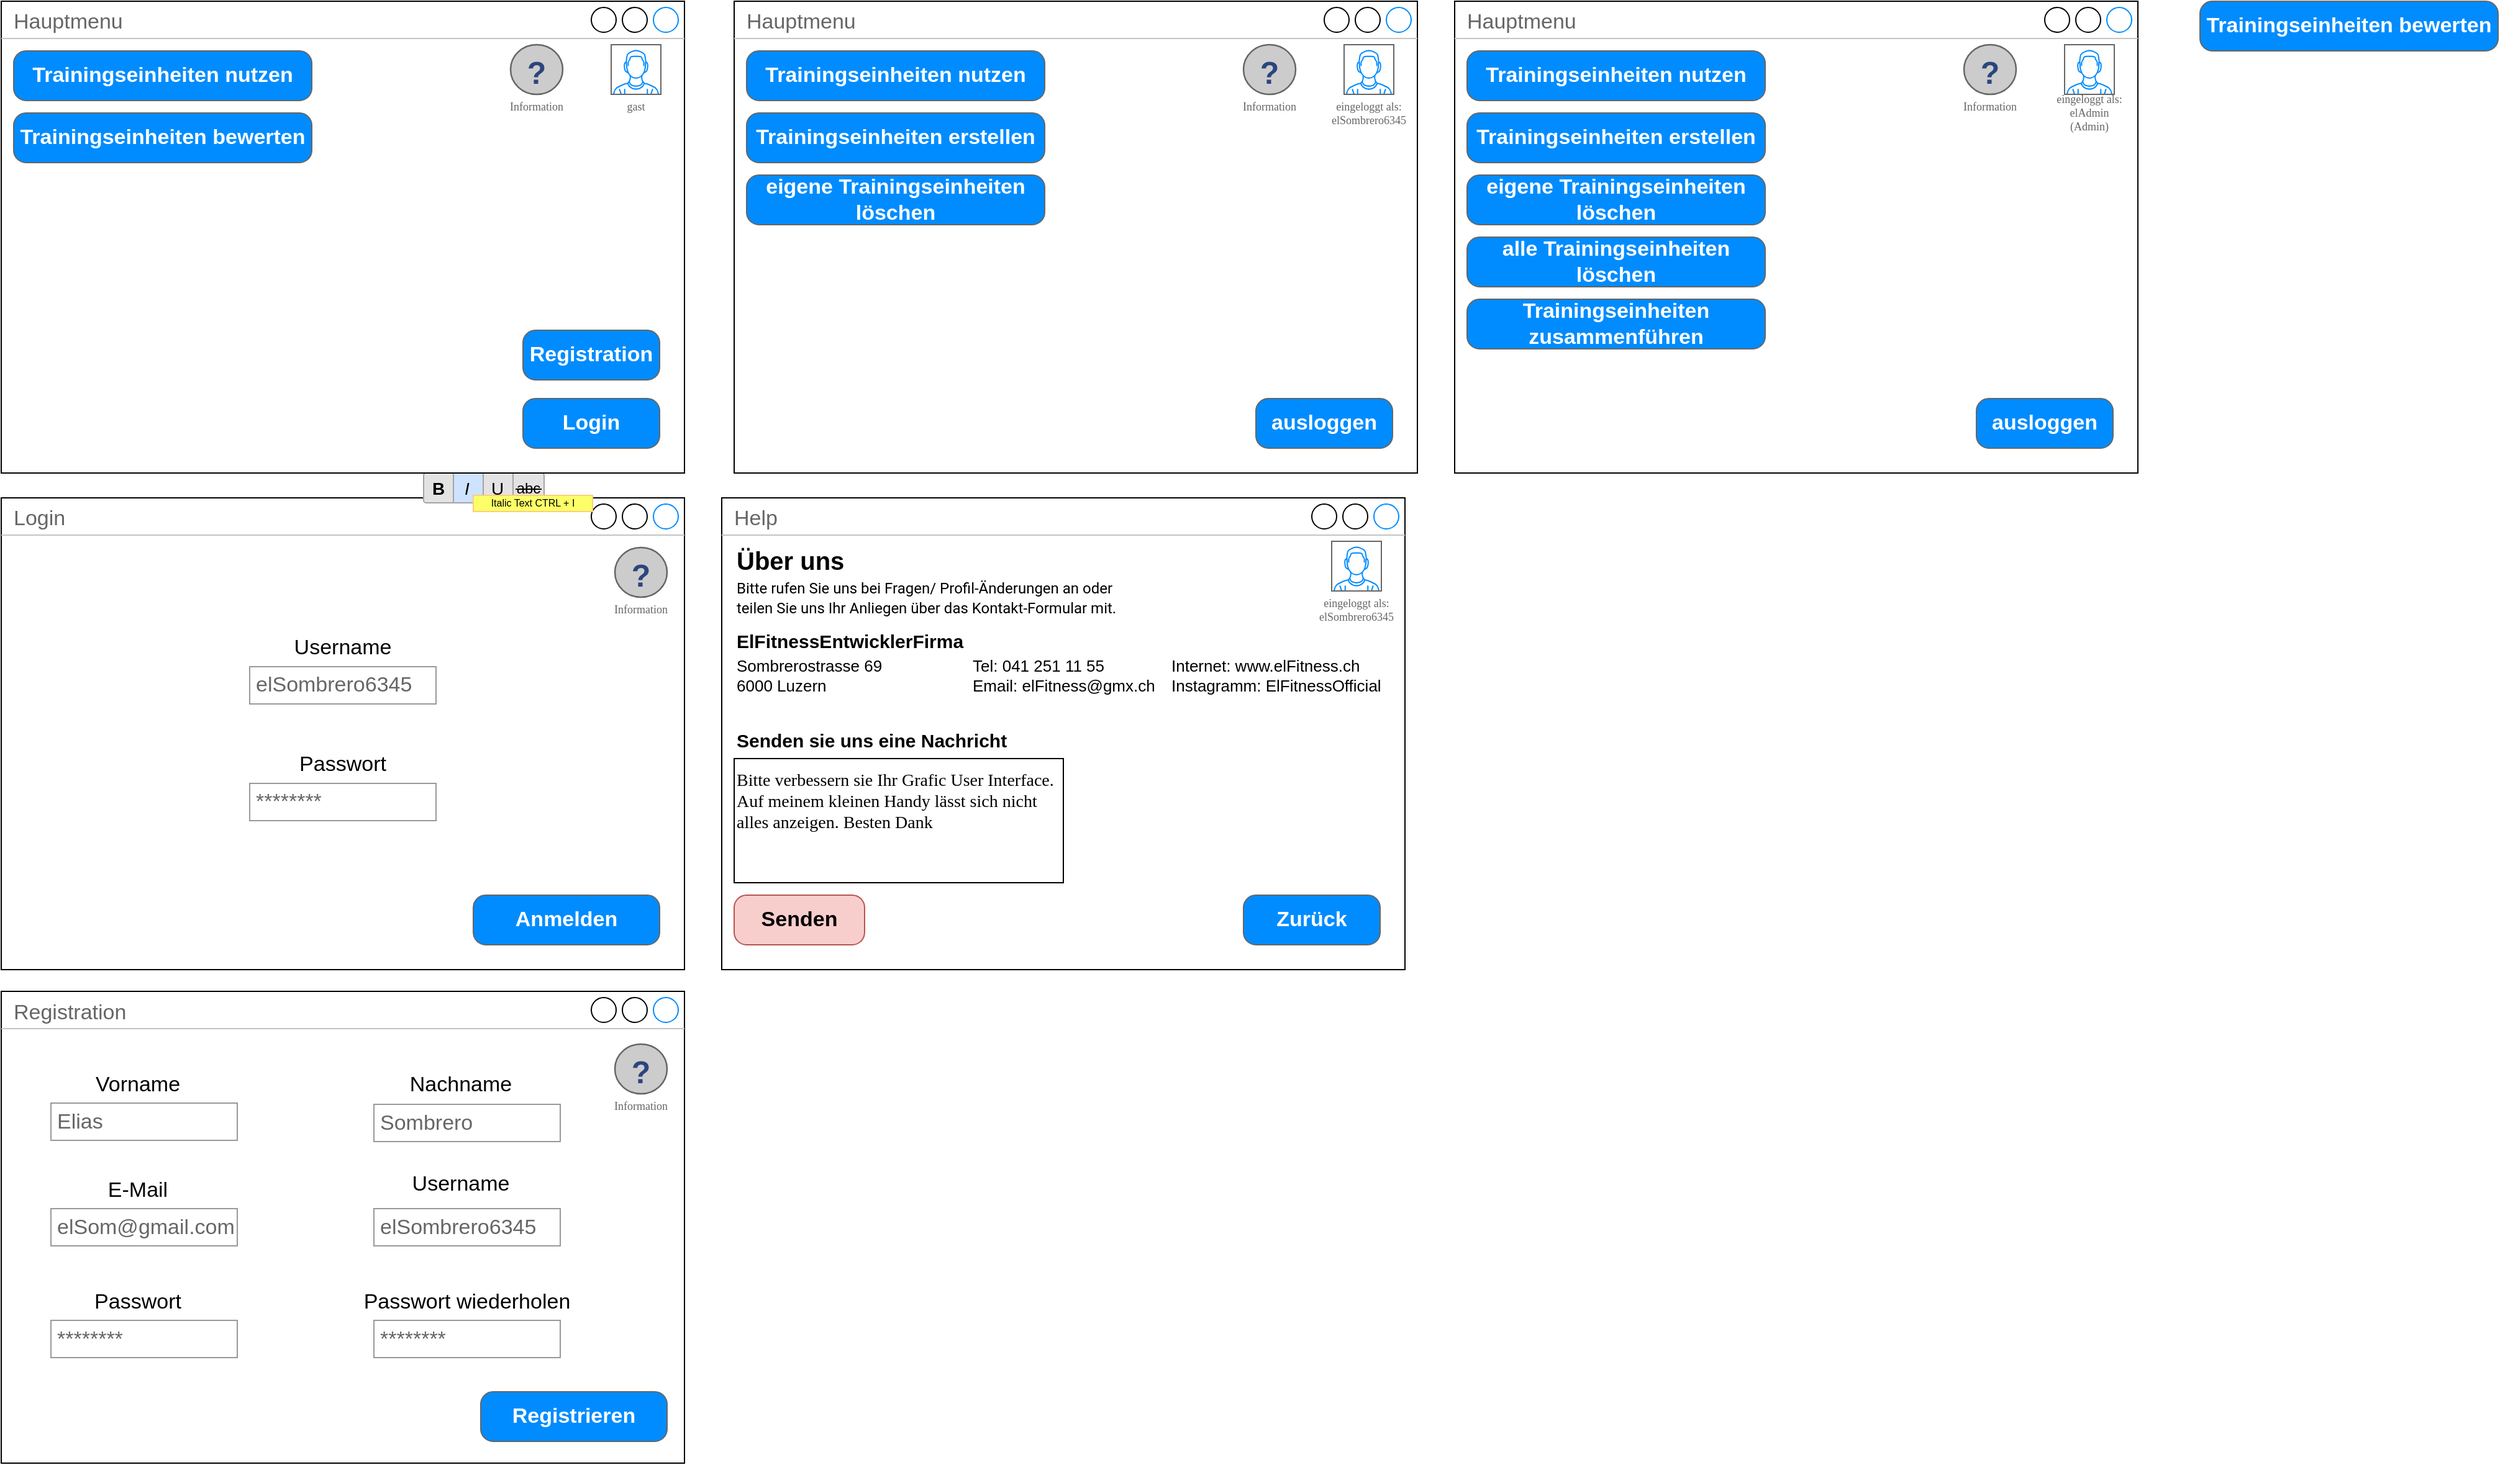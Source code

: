 <mxfile version="20.4.1" type="github">
  <diagram id="C5RBs43oDa-KdzZeNtuy" name="Page-1">
    <mxGraphModel dx="1422" dy="1963" grid="1" gridSize="10" guides="1" tooltips="1" connect="1" arrows="1" fold="1" page="1" pageScale="1" pageWidth="827" pageHeight="1169" math="0" shadow="0">
      <root>
        <mxCell id="WIyWlLk6GJQsqaUBKTNV-0" />
        <mxCell id="WIyWlLk6GJQsqaUBKTNV-1" parent="WIyWlLk6GJQsqaUBKTNV-0" />
        <mxCell id="7VaO58yIEFrL6GdO1eUj-7" value="Hauptmenu" style="strokeWidth=1;shadow=0;dashed=0;align=center;html=1;shape=mxgraph.mockup.containers.window;align=left;verticalAlign=top;spacingLeft=8;strokeColor2=#008cff;strokeColor3=#c4c4c4;fontColor=#666666;mainText=;fontSize=17;labelBackgroundColor=none;" parent="WIyWlLk6GJQsqaUBKTNV-1" vertex="1">
          <mxGeometry x="690" y="-1150" width="550" height="380" as="geometry" />
        </mxCell>
        <mxCell id="7VaO58yIEFrL6GdO1eUj-10" value="ausloggen" style="strokeWidth=1;shadow=0;dashed=0;align=center;html=1;shape=mxgraph.mockup.buttons.button;strokeColor=#666666;fontColor=#ffffff;mainText=;buttonStyle=round;fontSize=17;fontStyle=1;fillColor=#008cff;whiteSpace=wrap;" parent="WIyWlLk6GJQsqaUBKTNV-1" vertex="1">
          <mxGeometry x="1110" y="-830" width="110" height="40" as="geometry" />
        </mxCell>
        <mxCell id="7VaO58yIEFrL6GdO1eUj-12" value="Login" style="strokeWidth=1;shadow=0;dashed=0;align=center;html=1;shape=mxgraph.mockup.containers.window;align=left;verticalAlign=top;spacingLeft=8;strokeColor2=#008cff;strokeColor3=#c4c4c4;fontColor=#666666;mainText=;fontSize=17;labelBackgroundColor=none;" parent="WIyWlLk6GJQsqaUBKTNV-1" vertex="1">
          <mxGeometry x="100" y="-750" width="550" height="380" as="geometry" />
        </mxCell>
        <mxCell id="7VaO58yIEFrL6GdO1eUj-13" value="********" style="strokeWidth=1;shadow=0;dashed=0;align=center;html=1;shape=mxgraph.mockup.forms.pwField;strokeColor=#999999;mainText=;align=left;fontColor=#666666;fontSize=17;spacingLeft=3;" parent="WIyWlLk6GJQsqaUBKTNV-1" vertex="1">
          <mxGeometry x="300" y="-520" width="150" height="30" as="geometry" />
        </mxCell>
        <mxCell id="7VaO58yIEFrL6GdO1eUj-14" value="Anmelden" style="strokeWidth=1;shadow=0;dashed=0;align=center;html=1;shape=mxgraph.mockup.buttons.button;strokeColor=#666666;fontColor=#ffffff;mainText=;buttonStyle=round;fontSize=17;fontStyle=1;fillColor=#008cff;whiteSpace=wrap;" parent="WIyWlLk6GJQsqaUBKTNV-1" vertex="1">
          <mxGeometry x="480" y="-430" width="150" height="40" as="geometry" />
        </mxCell>
        <mxCell id="7VaO58yIEFrL6GdO1eUj-15" value="elSombrero6345" style="strokeWidth=1;shadow=0;dashed=0;align=center;html=1;shape=mxgraph.mockup.forms.pwField;strokeColor=#999999;mainText=;align=left;fontColor=#666666;fontSize=17;spacingLeft=3;" parent="WIyWlLk6GJQsqaUBKTNV-1" vertex="1">
          <mxGeometry x="300" y="-614" width="150" height="30" as="geometry" />
        </mxCell>
        <mxCell id="7VaO58yIEFrL6GdO1eUj-17" value="Username" style="text;html=1;strokeColor=none;fillColor=none;align=center;verticalAlign=middle;whiteSpace=wrap;rounded=0;labelBorderColor=none;fontSize=17;" parent="WIyWlLk6GJQsqaUBKTNV-1" vertex="1">
          <mxGeometry x="345" y="-644" width="60" height="30" as="geometry" />
        </mxCell>
        <mxCell id="7VaO58yIEFrL6GdO1eUj-18" value="Passwort" style="text;html=1;strokeColor=none;fillColor=none;align=center;verticalAlign=middle;whiteSpace=wrap;rounded=0;labelBorderColor=none;fontSize=17;" parent="WIyWlLk6GJQsqaUBKTNV-1" vertex="1">
          <mxGeometry x="345" y="-550" width="60" height="30" as="geometry" />
        </mxCell>
        <mxCell id="7VaO58yIEFrL6GdO1eUj-35" value="" style="verticalLabelPosition=bottom;shadow=0;dashed=0;align=center;html=1;verticalAlign=top;strokeWidth=1;shape=mxgraph.mockup.menus_and_buttons.font_style_selector_1;labelBackgroundColor=#0000FF;labelBorderColor=none;fontSize=17;fontColor=default;fillColor=default;" parent="WIyWlLk6GJQsqaUBKTNV-1" vertex="1">
          <mxGeometry x="440" y="-770" width="136" height="31" as="geometry" />
        </mxCell>
        <mxCell id="E5yHEnVOpl1G4EYSQThK-1" value="Registration" style="strokeWidth=1;shadow=0;dashed=0;align=center;html=1;shape=mxgraph.mockup.containers.window;align=left;verticalAlign=top;spacingLeft=8;strokeColor2=#008cff;strokeColor3=#c4c4c4;fontColor=#666666;mainText=;fontSize=17;labelBackgroundColor=none;" parent="WIyWlLk6GJQsqaUBKTNV-1" vertex="1">
          <mxGeometry x="100" y="-352.5" width="550" height="380" as="geometry" />
        </mxCell>
        <mxCell id="E5yHEnVOpl1G4EYSQThK-2" value="elSombrero6345" style="strokeWidth=1;shadow=0;dashed=0;align=center;html=1;shape=mxgraph.mockup.forms.pwField;strokeColor=#999999;mainText=;align=left;fontColor=#666666;fontSize=17;spacingLeft=3;" parent="WIyWlLk6GJQsqaUBKTNV-1" vertex="1">
          <mxGeometry x="400" y="-177.5" width="150" height="30" as="geometry" />
        </mxCell>
        <mxCell id="E5yHEnVOpl1G4EYSQThK-3" value="Username" style="text;html=1;strokeColor=none;fillColor=none;align=center;verticalAlign=middle;whiteSpace=wrap;rounded=0;labelBorderColor=none;fontSize=17;" parent="WIyWlLk6GJQsqaUBKTNV-1" vertex="1">
          <mxGeometry x="440" y="-212.5" width="60" height="30" as="geometry" />
        </mxCell>
        <mxCell id="E5yHEnVOpl1G4EYSQThK-4" value="Passwort" style="text;html=1;strokeColor=none;fillColor=none;align=center;verticalAlign=middle;whiteSpace=wrap;rounded=0;labelBorderColor=none;fontSize=17;" parent="WIyWlLk6GJQsqaUBKTNV-1" vertex="1">
          <mxGeometry x="180" y="-117.5" width="60" height="30" as="geometry" />
        </mxCell>
        <mxCell id="E5yHEnVOpl1G4EYSQThK-5" value="********" style="strokeWidth=1;shadow=0;dashed=0;align=center;html=1;shape=mxgraph.mockup.forms.pwField;strokeColor=#999999;mainText=;align=left;fontColor=#666666;fontSize=17;spacingLeft=3;" parent="WIyWlLk6GJQsqaUBKTNV-1" vertex="1">
          <mxGeometry x="400" y="-87.5" width="150" height="30" as="geometry" />
        </mxCell>
        <mxCell id="E5yHEnVOpl1G4EYSQThK-6" value="Passwort wiederholen" style="text;html=1;strokeColor=none;fillColor=none;align=center;verticalAlign=middle;whiteSpace=wrap;rounded=0;labelBorderColor=none;fontSize=17;" parent="WIyWlLk6GJQsqaUBKTNV-1" vertex="1">
          <mxGeometry x="390" y="-117.5" width="170" height="30" as="geometry" />
        </mxCell>
        <mxCell id="E5yHEnVOpl1G4EYSQThK-7" value="********" style="strokeWidth=1;shadow=0;dashed=0;align=center;html=1;shape=mxgraph.mockup.forms.pwField;strokeColor=#999999;mainText=;align=left;fontColor=#666666;fontSize=17;spacingLeft=3;" parent="WIyWlLk6GJQsqaUBKTNV-1" vertex="1">
          <mxGeometry x="140" y="-87.5" width="150" height="30" as="geometry" />
        </mxCell>
        <mxCell id="E5yHEnVOpl1G4EYSQThK-8" value="elSom@gmail.com" style="strokeWidth=1;shadow=0;dashed=0;align=center;html=1;shape=mxgraph.mockup.forms.pwField;strokeColor=#999999;mainText=;align=left;fontColor=#666666;fontSize=17;spacingLeft=3;" parent="WIyWlLk6GJQsqaUBKTNV-1" vertex="1">
          <mxGeometry x="140" y="-177.5" width="150" height="30" as="geometry" />
        </mxCell>
        <mxCell id="E5yHEnVOpl1G4EYSQThK-9" value="E-Mail" style="text;html=1;strokeColor=none;fillColor=none;align=center;verticalAlign=middle;whiteSpace=wrap;rounded=0;labelBorderColor=none;fontSize=17;" parent="WIyWlLk6GJQsqaUBKTNV-1" vertex="1">
          <mxGeometry x="180" y="-207.5" width="60" height="30" as="geometry" />
        </mxCell>
        <mxCell id="E5yHEnVOpl1G4EYSQThK-10" value="Sombrero" style="strokeWidth=1;shadow=0;dashed=0;align=center;html=1;shape=mxgraph.mockup.forms.pwField;strokeColor=#999999;mainText=;align=left;fontColor=#666666;fontSize=17;spacingLeft=3;" parent="WIyWlLk6GJQsqaUBKTNV-1" vertex="1">
          <mxGeometry x="400" y="-261.5" width="150" height="30" as="geometry" />
        </mxCell>
        <mxCell id="E5yHEnVOpl1G4EYSQThK-11" value="Elias" style="strokeWidth=1;shadow=0;dashed=0;align=center;html=1;shape=mxgraph.mockup.forms.pwField;strokeColor=#999999;mainText=;align=left;fontColor=#666666;fontSize=17;spacingLeft=3;" parent="WIyWlLk6GJQsqaUBKTNV-1" vertex="1">
          <mxGeometry x="140" y="-262.5" width="150" height="30" as="geometry" />
        </mxCell>
        <mxCell id="E5yHEnVOpl1G4EYSQThK-12" value="Vorname" style="text;html=1;strokeColor=none;fillColor=none;align=center;verticalAlign=middle;whiteSpace=wrap;rounded=0;labelBorderColor=none;fontSize=17;" parent="WIyWlLk6GJQsqaUBKTNV-1" vertex="1">
          <mxGeometry x="180" y="-292.5" width="60" height="30" as="geometry" />
        </mxCell>
        <mxCell id="E5yHEnVOpl1G4EYSQThK-13" value="Nachname" style="text;html=1;strokeColor=none;fillColor=none;align=center;verticalAlign=middle;whiteSpace=wrap;rounded=0;labelBorderColor=none;fontSize=17;" parent="WIyWlLk6GJQsqaUBKTNV-1" vertex="1">
          <mxGeometry x="440" y="-292.5" width="60" height="30" as="geometry" />
        </mxCell>
        <mxCell id="E5yHEnVOpl1G4EYSQThK-14" value="Registrieren" style="strokeWidth=1;shadow=0;dashed=0;align=center;html=1;shape=mxgraph.mockup.buttons.button;strokeColor=#666666;fontColor=#ffffff;mainText=;buttonStyle=round;fontSize=17;fontStyle=1;fillColor=#008cff;whiteSpace=wrap;" parent="WIyWlLk6GJQsqaUBKTNV-1" vertex="1">
          <mxGeometry x="486" y="-30" width="150" height="40" as="geometry" />
        </mxCell>
        <mxCell id="E5yHEnVOpl1G4EYSQThK-16" value="" style="verticalLabelPosition=bottom;shadow=0;dashed=0;align=center;html=1;verticalAlign=top;strokeWidth=1;shape=mxgraph.mockup.containers.userMale;strokeColor=#666666;strokeColor2=#008cff;" parent="WIyWlLk6GJQsqaUBKTNV-1" vertex="1">
          <mxGeometry x="1181" y="-1115" width="40" height="40" as="geometry" />
        </mxCell>
        <mxCell id="E5yHEnVOpl1G4EYSQThK-17" value="" style="verticalLabelPosition=bottom;shadow=0;dashed=0;align=center;html=1;verticalAlign=top;strokeWidth=1;shape=mxgraph.mockup.misc.help_icon;" parent="WIyWlLk6GJQsqaUBKTNV-1" vertex="1">
          <mxGeometry x="1100" y="-1115" width="42" height="40" as="geometry" />
        </mxCell>
        <mxCell id="E5yHEnVOpl1G4EYSQThK-18" value="&lt;span style=&quot;color: rgb(102, 102, 102); font-size: 9px; text-align: left;&quot;&gt;eingeloggt als:&lt;br&gt;elSombrero6345&lt;/span&gt;" style="text;html=1;strokeColor=none;fillColor=none;align=center;verticalAlign=middle;whiteSpace=wrap;rounded=0;labelBorderColor=none;fontSize=9;fontFamily=Verdana;" parent="WIyWlLk6GJQsqaUBKTNV-1" vertex="1">
          <mxGeometry x="1166" y="-1075" width="70" height="30" as="geometry" />
        </mxCell>
        <mxCell id="E5yHEnVOpl1G4EYSQThK-19" value="Trainingseinheiten nutzen" style="strokeWidth=1;shadow=0;dashed=0;align=center;html=1;shape=mxgraph.mockup.buttons.button;strokeColor=#666666;fontColor=#ffffff;mainText=;buttonStyle=round;fontSize=17;fontStyle=1;fillColor=#008cff;whiteSpace=wrap;" parent="WIyWlLk6GJQsqaUBKTNV-1" vertex="1">
          <mxGeometry x="700" y="-1110" width="240" height="40" as="geometry" />
        </mxCell>
        <mxCell id="E5yHEnVOpl1G4EYSQThK-20" value="Trainingseinheiten erstellen" style="strokeWidth=1;shadow=0;dashed=0;align=center;html=1;shape=mxgraph.mockup.buttons.button;strokeColor=#666666;fontColor=#ffffff;mainText=;buttonStyle=round;fontSize=17;fontStyle=1;fillColor=#008cff;whiteSpace=wrap;" parent="WIyWlLk6GJQsqaUBKTNV-1" vertex="1">
          <mxGeometry x="700" y="-1060" width="240" height="40" as="geometry" />
        </mxCell>
        <mxCell id="E5yHEnVOpl1G4EYSQThK-21" value="Hauptmenu" style="strokeWidth=1;shadow=0;dashed=0;align=center;html=1;shape=mxgraph.mockup.containers.window;align=left;verticalAlign=top;spacingLeft=8;strokeColor2=#008cff;strokeColor3=#c4c4c4;fontColor=#666666;mainText=;fontSize=17;labelBackgroundColor=none;" parent="WIyWlLk6GJQsqaUBKTNV-1" vertex="1">
          <mxGeometry x="100" y="-1150" width="550" height="380" as="geometry" />
        </mxCell>
        <mxCell id="E5yHEnVOpl1G4EYSQThK-22" value="Login" style="strokeWidth=1;shadow=0;dashed=0;align=center;html=1;shape=mxgraph.mockup.buttons.button;strokeColor=#666666;fontColor=#ffffff;mainText=;buttonStyle=round;fontSize=17;fontStyle=1;fillColor=#008cff;whiteSpace=wrap;" parent="WIyWlLk6GJQsqaUBKTNV-1" vertex="1">
          <mxGeometry x="520" y="-830" width="110" height="40" as="geometry" />
        </mxCell>
        <mxCell id="E5yHEnVOpl1G4EYSQThK-23" value="Registration" style="strokeWidth=1;shadow=0;dashed=0;align=center;html=1;shape=mxgraph.mockup.buttons.button;strokeColor=#666666;fontColor=#ffffff;mainText=;buttonStyle=round;fontSize=17;fontStyle=1;fillColor=#008cff;whiteSpace=wrap;" parent="WIyWlLk6GJQsqaUBKTNV-1" vertex="1">
          <mxGeometry x="520" y="-885" width="110" height="40" as="geometry" />
        </mxCell>
        <mxCell id="E5yHEnVOpl1G4EYSQThK-24" value="" style="verticalLabelPosition=bottom;shadow=0;dashed=0;align=center;html=1;verticalAlign=top;strokeWidth=1;shape=mxgraph.mockup.containers.userMale;strokeColor=#666666;strokeColor2=#008cff;" parent="WIyWlLk6GJQsqaUBKTNV-1" vertex="1">
          <mxGeometry x="591" y="-1115" width="40" height="40" as="geometry" />
        </mxCell>
        <mxCell id="E5yHEnVOpl1G4EYSQThK-25" value="" style="verticalLabelPosition=bottom;shadow=0;dashed=0;align=center;html=1;verticalAlign=top;strokeWidth=1;shape=mxgraph.mockup.misc.help_icon;" parent="WIyWlLk6GJQsqaUBKTNV-1" vertex="1">
          <mxGeometry x="510" y="-1115" width="42" height="40" as="geometry" />
        </mxCell>
        <mxCell id="E5yHEnVOpl1G4EYSQThK-26" value="&lt;div style=&quot;text-align: left;&quot;&gt;&lt;span style=&quot;background-color: initial;&quot;&gt;&lt;font color=&quot;#666666&quot;&gt;gast&lt;/font&gt;&lt;/span&gt;&lt;/div&gt;" style="text;html=1;strokeColor=none;fillColor=none;align=center;verticalAlign=middle;whiteSpace=wrap;rounded=0;labelBorderColor=none;fontSize=9;fontFamily=Verdana;" parent="WIyWlLk6GJQsqaUBKTNV-1" vertex="1">
          <mxGeometry x="576" y="-1080" width="70" height="30" as="geometry" />
        </mxCell>
        <mxCell id="E5yHEnVOpl1G4EYSQThK-27" value="Trainingseinheiten nutzen" style="strokeWidth=1;shadow=0;dashed=0;align=center;html=1;shape=mxgraph.mockup.buttons.button;strokeColor=#666666;fontColor=#ffffff;mainText=;buttonStyle=round;fontSize=17;fontStyle=1;fillColor=#008cff;whiteSpace=wrap;" parent="WIyWlLk6GJQsqaUBKTNV-1" vertex="1">
          <mxGeometry x="110" y="-1110" width="240" height="40" as="geometry" />
        </mxCell>
        <mxCell id="E5yHEnVOpl1G4EYSQThK-30" value="Trainingseinheiten bewerten" style="strokeWidth=1;shadow=0;dashed=0;align=center;html=1;shape=mxgraph.mockup.buttons.button;strokeColor=#666666;fontColor=#ffffff;mainText=;buttonStyle=round;fontSize=17;fontStyle=1;fillColor=#008cff;whiteSpace=wrap;" parent="WIyWlLk6GJQsqaUBKTNV-1" vertex="1">
          <mxGeometry x="110" y="-1060" width="240" height="40" as="geometry" />
        </mxCell>
        <mxCell id="E5yHEnVOpl1G4EYSQThK-31" value="eigene Trainingseinheiten löschen" style="strokeWidth=1;shadow=0;dashed=0;align=center;html=1;shape=mxgraph.mockup.buttons.button;strokeColor=#666666;fontColor=#ffffff;mainText=;buttonStyle=round;fontSize=17;fontStyle=1;fillColor=#008cff;whiteSpace=wrap;" parent="WIyWlLk6GJQsqaUBKTNV-1" vertex="1">
          <mxGeometry x="700" y="-1010" width="240" height="40" as="geometry" />
        </mxCell>
        <mxCell id="E5yHEnVOpl1G4EYSQThK-32" value="&lt;div style=&quot;text-align: left;&quot;&gt;&lt;span style=&quot;background-color: initial;&quot;&gt;&lt;font color=&quot;#666666&quot;&gt;Information&lt;/font&gt;&lt;/span&gt;&lt;/div&gt;" style="text;html=1;strokeColor=none;fillColor=none;align=center;verticalAlign=middle;whiteSpace=wrap;rounded=0;labelBorderColor=none;fontSize=9;fontFamily=Verdana;" parent="WIyWlLk6GJQsqaUBKTNV-1" vertex="1">
          <mxGeometry x="496" y="-1080" width="70" height="30" as="geometry" />
        </mxCell>
        <mxCell id="E5yHEnVOpl1G4EYSQThK-33" value="&lt;div style=&quot;text-align: left;&quot;&gt;&lt;span style=&quot;color: rgb(102, 102, 102);&quot;&gt;Information&lt;/span&gt;&lt;br&gt;&lt;/div&gt;" style="text;html=1;strokeColor=none;fillColor=none;align=center;verticalAlign=middle;whiteSpace=wrap;rounded=0;labelBorderColor=none;fontSize=9;fontFamily=Verdana;" parent="WIyWlLk6GJQsqaUBKTNV-1" vertex="1">
          <mxGeometry x="1086" y="-1080" width="70" height="30" as="geometry" />
        </mxCell>
        <mxCell id="E5yHEnVOpl1G4EYSQThK-36" value="Help" style="strokeWidth=1;shadow=0;dashed=0;align=center;html=1;shape=mxgraph.mockup.containers.window;align=left;verticalAlign=top;spacingLeft=8;strokeColor2=#008cff;strokeColor3=#c4c4c4;fontColor=#666666;mainText=;fontSize=17;labelBackgroundColor=none;" parent="WIyWlLk6GJQsqaUBKTNV-1" vertex="1">
          <mxGeometry x="680" y="-750" width="550" height="380" as="geometry" />
        </mxCell>
        <mxCell id="E5yHEnVOpl1G4EYSQThK-37" value="Zurück" style="strokeWidth=1;shadow=0;dashed=0;align=center;html=1;shape=mxgraph.mockup.buttons.button;strokeColor=#666666;fontColor=#ffffff;mainText=;buttonStyle=round;fontSize=17;fontStyle=1;fillColor=#008cff;whiteSpace=wrap;" parent="WIyWlLk6GJQsqaUBKTNV-1" vertex="1">
          <mxGeometry x="1100" y="-430" width="110" height="40" as="geometry" />
        </mxCell>
        <mxCell id="E5yHEnVOpl1G4EYSQThK-38" value="" style="verticalLabelPosition=bottom;shadow=0;dashed=0;align=center;html=1;verticalAlign=top;strokeWidth=1;shape=mxgraph.mockup.containers.userMale;strokeColor=#666666;strokeColor2=#008cff;" parent="WIyWlLk6GJQsqaUBKTNV-1" vertex="1">
          <mxGeometry x="1171" y="-715" width="40" height="40" as="geometry" />
        </mxCell>
        <mxCell id="E5yHEnVOpl1G4EYSQThK-40" value="&lt;span style=&quot;color: rgb(102, 102, 102); font-size: 9px; text-align: left;&quot;&gt;eingeloggt als:&lt;br&gt;elSombrero6345&lt;/span&gt;" style="text;html=1;strokeColor=none;fillColor=none;align=center;verticalAlign=middle;whiteSpace=wrap;rounded=0;labelBorderColor=none;fontSize=9;fontFamily=Verdana;" parent="WIyWlLk6GJQsqaUBKTNV-1" vertex="1">
          <mxGeometry x="1156" y="-675" width="70" height="30" as="geometry" />
        </mxCell>
        <mxCell id="E5yHEnVOpl1G4EYSQThK-46" value="Senden" style="strokeWidth=1;shadow=0;dashed=0;align=center;html=1;shape=mxgraph.mockup.buttons.button;strokeColor=#b85450;mainText=;buttonStyle=round;fontSize=17;fontStyle=1;fillColor=#f8cecc;whiteSpace=wrap;" parent="WIyWlLk6GJQsqaUBKTNV-1" vertex="1">
          <mxGeometry x="690" y="-430" width="105" height="40" as="geometry" />
        </mxCell>
        <mxCell id="E5yHEnVOpl1G4EYSQThK-47" value="Tel: 041 251 11 55" style="text;html=1;strokeColor=none;fillColor=none;align=left;verticalAlign=middle;whiteSpace=wrap;rounded=0;labelBorderColor=none;fontSize=13;" parent="WIyWlLk6GJQsqaUBKTNV-1" vertex="1">
          <mxGeometry x="880" y="-630" width="271" height="30" as="geometry" />
        </mxCell>
        <mxCell id="E5yHEnVOpl1G4EYSQThK-48" value="Internet: www.elFitness.ch" style="text;html=1;strokeColor=none;fillColor=none;align=left;verticalAlign=middle;whiteSpace=wrap;rounded=0;labelBorderColor=none;fontSize=13;" parent="WIyWlLk6GJQsqaUBKTNV-1" vertex="1">
          <mxGeometry x="1040" y="-630" width="154" height="30" as="geometry" />
        </mxCell>
        <mxCell id="E5yHEnVOpl1G4EYSQThK-54" value="Email: elFitness@gmx.ch" style="text;html=1;strokeColor=none;fillColor=none;align=left;verticalAlign=middle;whiteSpace=wrap;rounded=0;labelBorderColor=none;fontSize=13;" parent="WIyWlLk6GJQsqaUBKTNV-1" vertex="1">
          <mxGeometry x="880" y="-614" width="310" height="30" as="geometry" />
        </mxCell>
        <mxCell id="E5yHEnVOpl1G4EYSQThK-55" value="Instagramm: ElFitnessOfficial" style="text;html=1;strokeColor=none;fillColor=none;align=left;verticalAlign=middle;whiteSpace=wrap;rounded=0;labelBorderColor=none;fontSize=13;" parent="WIyWlLk6GJQsqaUBKTNV-1" vertex="1">
          <mxGeometry x="1040" y="-614" width="310" height="30" as="geometry" />
        </mxCell>
        <mxCell id="E5yHEnVOpl1G4EYSQThK-59" value="Sombrerostrasse 69" style="text;html=1;strokeColor=none;fillColor=none;align=left;verticalAlign=middle;whiteSpace=wrap;rounded=0;labelBorderColor=none;fontSize=13;" parent="WIyWlLk6GJQsqaUBKTNV-1" vertex="1">
          <mxGeometry x="690" y="-630" width="190" height="30" as="geometry" />
        </mxCell>
        <mxCell id="E5yHEnVOpl1G4EYSQThK-60" value="&lt;b style=&quot;font-size: 15px;&quot;&gt;ElFitnessEntwicklerFirma&lt;/b&gt;" style="text;html=1;strokeColor=none;fillColor=none;align=left;verticalAlign=middle;whiteSpace=wrap;rounded=0;labelBorderColor=none;fontSize=15;" parent="WIyWlLk6GJQsqaUBKTNV-1" vertex="1">
          <mxGeometry x="690" y="-650" width="200" height="30" as="geometry" />
        </mxCell>
        <mxCell id="E5yHEnVOpl1G4EYSQThK-61" value="6000 Luzern" style="text;html=1;strokeColor=none;fillColor=none;align=left;verticalAlign=middle;whiteSpace=wrap;rounded=0;labelBorderColor=none;fontSize=13;" parent="WIyWlLk6GJQsqaUBKTNV-1" vertex="1">
          <mxGeometry x="690" y="-614" width="190" height="30" as="geometry" />
        </mxCell>
        <mxCell id="E5yHEnVOpl1G4EYSQThK-64" value="&lt;b style=&quot;font-size: 20px;&quot;&gt;Über uns&lt;/b&gt;" style="text;html=1;strokeColor=none;fillColor=none;align=left;verticalAlign=middle;whiteSpace=wrap;rounded=0;labelBorderColor=none;fontSize=20;" parent="WIyWlLk6GJQsqaUBKTNV-1" vertex="1">
          <mxGeometry x="690" y="-715" width="200" height="30" as="geometry" />
        </mxCell>
        <mxCell id="E5yHEnVOpl1G4EYSQThK-65" value="&lt;span style=&quot;font-family: Roboto, sans-serif; font-size: 12px; background-color: rgb(255, 255, 255);&quot;&gt;Bitte rufen Sie uns bei Fragen/ Profil-Änderungen an oder teilen Sie uns Ihr Anliegen über das Kontakt-Formular mit.&lt;/span&gt;" style="text;html=1;strokeColor=none;fillColor=none;align=left;verticalAlign=middle;whiteSpace=wrap;rounded=0;labelBorderColor=none;fontSize=13;" parent="WIyWlLk6GJQsqaUBKTNV-1" vertex="1">
          <mxGeometry x="690" y="-685" width="310" height="30" as="geometry" />
        </mxCell>
        <mxCell id="E5yHEnVOpl1G4EYSQThK-66" value="&lt;p style=&quot;font-size: 14px;&quot;&gt;Bitte verbessern sie Ihr Grafic User Interface. Auf meinem kleinen Handy lässt sich nicht alles anzeigen. Besten Dank&lt;/p&gt;&lt;p style=&quot;font-size: 14px;&quot;&gt;&lt;br&gt;&lt;/p&gt;" style="rounded=0;whiteSpace=wrap;html=1;fontFamily=Verdana;fontSize=20;align=left;" parent="WIyWlLk6GJQsqaUBKTNV-1" vertex="1">
          <mxGeometry x="690" y="-540" width="265" height="100" as="geometry" />
        </mxCell>
        <mxCell id="E5yHEnVOpl1G4EYSQThK-67" value="&lt;b style=&quot;font-size: 15px;&quot;&gt;Senden sie uns eine Nachricht&lt;/b&gt;" style="text;html=1;strokeColor=none;fillColor=none;align=left;verticalAlign=middle;whiteSpace=wrap;rounded=0;labelBorderColor=none;fontSize=15;" parent="WIyWlLk6GJQsqaUBKTNV-1" vertex="1">
          <mxGeometry x="690" y="-570" width="220" height="30" as="geometry" />
        </mxCell>
        <mxCell id="E5yHEnVOpl1G4EYSQThK-68" value="" style="verticalLabelPosition=bottom;shadow=0;dashed=0;align=center;html=1;verticalAlign=top;strokeWidth=1;shape=mxgraph.mockup.misc.help_icon;" parent="WIyWlLk6GJQsqaUBKTNV-1" vertex="1">
          <mxGeometry x="594" y="-710" width="42" height="40" as="geometry" />
        </mxCell>
        <mxCell id="E5yHEnVOpl1G4EYSQThK-69" value="&lt;div style=&quot;text-align: left;&quot;&gt;&lt;span style=&quot;background-color: initial;&quot;&gt;&lt;font color=&quot;#666666&quot;&gt;Information&lt;/font&gt;&lt;/span&gt;&lt;/div&gt;" style="text;html=1;strokeColor=none;fillColor=none;align=center;verticalAlign=middle;whiteSpace=wrap;rounded=0;labelBorderColor=none;fontSize=9;fontFamily=Verdana;" parent="WIyWlLk6GJQsqaUBKTNV-1" vertex="1">
          <mxGeometry x="580" y="-675" width="70" height="30" as="geometry" />
        </mxCell>
        <mxCell id="E5yHEnVOpl1G4EYSQThK-70" value="" style="verticalLabelPosition=bottom;shadow=0;dashed=0;align=center;html=1;verticalAlign=top;strokeWidth=1;shape=mxgraph.mockup.misc.help_icon;" parent="WIyWlLk6GJQsqaUBKTNV-1" vertex="1">
          <mxGeometry x="594" y="-310" width="42" height="40" as="geometry" />
        </mxCell>
        <mxCell id="E5yHEnVOpl1G4EYSQThK-71" value="&lt;div style=&quot;text-align: left;&quot;&gt;&lt;span style=&quot;background-color: initial;&quot;&gt;&lt;font color=&quot;#666666&quot;&gt;Information&lt;/font&gt;&lt;/span&gt;&lt;/div&gt;" style="text;html=1;strokeColor=none;fillColor=none;align=center;verticalAlign=middle;whiteSpace=wrap;rounded=0;labelBorderColor=none;fontSize=9;fontFamily=Verdana;" parent="WIyWlLk6GJQsqaUBKTNV-1" vertex="1">
          <mxGeometry x="580" y="-275" width="70" height="30" as="geometry" />
        </mxCell>
        <mxCell id="UELcHL7BnHZ7wptFAvBW-0" value="Hauptmenu" style="strokeWidth=1;shadow=0;dashed=0;align=center;html=1;shape=mxgraph.mockup.containers.window;align=left;verticalAlign=top;spacingLeft=8;strokeColor2=#008cff;strokeColor3=#c4c4c4;fontColor=#666666;mainText=;fontSize=17;labelBackgroundColor=none;" vertex="1" parent="WIyWlLk6GJQsqaUBKTNV-1">
          <mxGeometry x="1270" y="-1150" width="550" height="380" as="geometry" />
        </mxCell>
        <mxCell id="UELcHL7BnHZ7wptFAvBW-1" value="ausloggen" style="strokeWidth=1;shadow=0;dashed=0;align=center;html=1;shape=mxgraph.mockup.buttons.button;strokeColor=#666666;fontColor=#ffffff;mainText=;buttonStyle=round;fontSize=17;fontStyle=1;fillColor=#008cff;whiteSpace=wrap;" vertex="1" parent="WIyWlLk6GJQsqaUBKTNV-1">
          <mxGeometry x="1690" y="-830" width="110" height="40" as="geometry" />
        </mxCell>
        <mxCell id="UELcHL7BnHZ7wptFAvBW-2" value="" style="verticalLabelPosition=bottom;shadow=0;dashed=0;align=center;html=1;verticalAlign=top;strokeWidth=1;shape=mxgraph.mockup.containers.userMale;strokeColor=#666666;strokeColor2=#008cff;" vertex="1" parent="WIyWlLk6GJQsqaUBKTNV-1">
          <mxGeometry x="1761" y="-1115" width="40" height="40" as="geometry" />
        </mxCell>
        <mxCell id="UELcHL7BnHZ7wptFAvBW-3" value="" style="verticalLabelPosition=bottom;shadow=0;dashed=0;align=center;html=1;verticalAlign=top;strokeWidth=1;shape=mxgraph.mockup.misc.help_icon;" vertex="1" parent="WIyWlLk6GJQsqaUBKTNV-1">
          <mxGeometry x="1680" y="-1115" width="42" height="40" as="geometry" />
        </mxCell>
        <mxCell id="UELcHL7BnHZ7wptFAvBW-4" value="&lt;span style=&quot;color: rgb(102, 102, 102); font-size: 9px; text-align: left;&quot;&gt;eingeloggt als:&lt;br&gt;elAdmin&lt;br&gt;(Admin)&lt;br&gt;&lt;/span&gt;" style="text;html=1;strokeColor=none;fillColor=none;align=center;verticalAlign=middle;whiteSpace=wrap;rounded=0;labelBorderColor=none;fontSize=9;fontFamily=Verdana;" vertex="1" parent="WIyWlLk6GJQsqaUBKTNV-1">
          <mxGeometry x="1746" y="-1075" width="70" height="30" as="geometry" />
        </mxCell>
        <mxCell id="UELcHL7BnHZ7wptFAvBW-5" value="Trainingseinheiten nutzen" style="strokeWidth=1;shadow=0;dashed=0;align=center;html=1;shape=mxgraph.mockup.buttons.button;strokeColor=#666666;fontColor=#ffffff;mainText=;buttonStyle=round;fontSize=17;fontStyle=1;fillColor=#008cff;whiteSpace=wrap;" vertex="1" parent="WIyWlLk6GJQsqaUBKTNV-1">
          <mxGeometry x="1280" y="-1110" width="240" height="40" as="geometry" />
        </mxCell>
        <mxCell id="UELcHL7BnHZ7wptFAvBW-6" value="Trainingseinheiten erstellen" style="strokeWidth=1;shadow=0;dashed=0;align=center;html=1;shape=mxgraph.mockup.buttons.button;strokeColor=#666666;fontColor=#ffffff;mainText=;buttonStyle=round;fontSize=17;fontStyle=1;fillColor=#008cff;whiteSpace=wrap;" vertex="1" parent="WIyWlLk6GJQsqaUBKTNV-1">
          <mxGeometry x="1280" y="-1060" width="240" height="40" as="geometry" />
        </mxCell>
        <mxCell id="UELcHL7BnHZ7wptFAvBW-7" value="Trainingseinheiten bewerten" style="strokeWidth=1;shadow=0;dashed=0;align=center;html=1;shape=mxgraph.mockup.buttons.button;strokeColor=#666666;fontColor=#ffffff;mainText=;buttonStyle=round;fontSize=17;fontStyle=1;fillColor=#008cff;whiteSpace=wrap;" vertex="1" parent="WIyWlLk6GJQsqaUBKTNV-1">
          <mxGeometry x="1870" y="-1150" width="240" height="40" as="geometry" />
        </mxCell>
        <mxCell id="UELcHL7BnHZ7wptFAvBW-8" value="eigene Trainingseinheiten löschen" style="strokeWidth=1;shadow=0;dashed=0;align=center;html=1;shape=mxgraph.mockup.buttons.button;strokeColor=#666666;fontColor=#ffffff;mainText=;buttonStyle=round;fontSize=17;fontStyle=1;fillColor=#008cff;whiteSpace=wrap;" vertex="1" parent="WIyWlLk6GJQsqaUBKTNV-1">
          <mxGeometry x="1280" y="-1010" width="240" height="40" as="geometry" />
        </mxCell>
        <mxCell id="UELcHL7BnHZ7wptFAvBW-9" value="&lt;div style=&quot;text-align: left;&quot;&gt;&lt;span style=&quot;color: rgb(102, 102, 102);&quot;&gt;Information&lt;/span&gt;&lt;br&gt;&lt;/div&gt;" style="text;html=1;strokeColor=none;fillColor=none;align=center;verticalAlign=middle;whiteSpace=wrap;rounded=0;labelBorderColor=none;fontSize=9;fontFamily=Verdana;" vertex="1" parent="WIyWlLk6GJQsqaUBKTNV-1">
          <mxGeometry x="1666" y="-1080" width="70" height="30" as="geometry" />
        </mxCell>
        <mxCell id="UELcHL7BnHZ7wptFAvBW-10" value="alle Trainingseinheiten löschen" style="strokeWidth=1;shadow=0;dashed=0;align=center;html=1;shape=mxgraph.mockup.buttons.button;strokeColor=#666666;fontColor=#ffffff;mainText=;buttonStyle=round;fontSize=17;fontStyle=1;fillColor=#008cff;whiteSpace=wrap;" vertex="1" parent="WIyWlLk6GJQsqaUBKTNV-1">
          <mxGeometry x="1280" y="-960" width="240" height="40" as="geometry" />
        </mxCell>
        <mxCell id="UELcHL7BnHZ7wptFAvBW-11" value="Trainingseinheiten zusammenführen" style="strokeWidth=1;shadow=0;dashed=0;align=center;html=1;shape=mxgraph.mockup.buttons.button;strokeColor=#666666;fontColor=#ffffff;mainText=;buttonStyle=round;fontSize=17;fontStyle=1;fillColor=#008cff;whiteSpace=wrap;" vertex="1" parent="WIyWlLk6GJQsqaUBKTNV-1">
          <mxGeometry x="1280" y="-910" width="240" height="40" as="geometry" />
        </mxCell>
      </root>
    </mxGraphModel>
  </diagram>
</mxfile>
